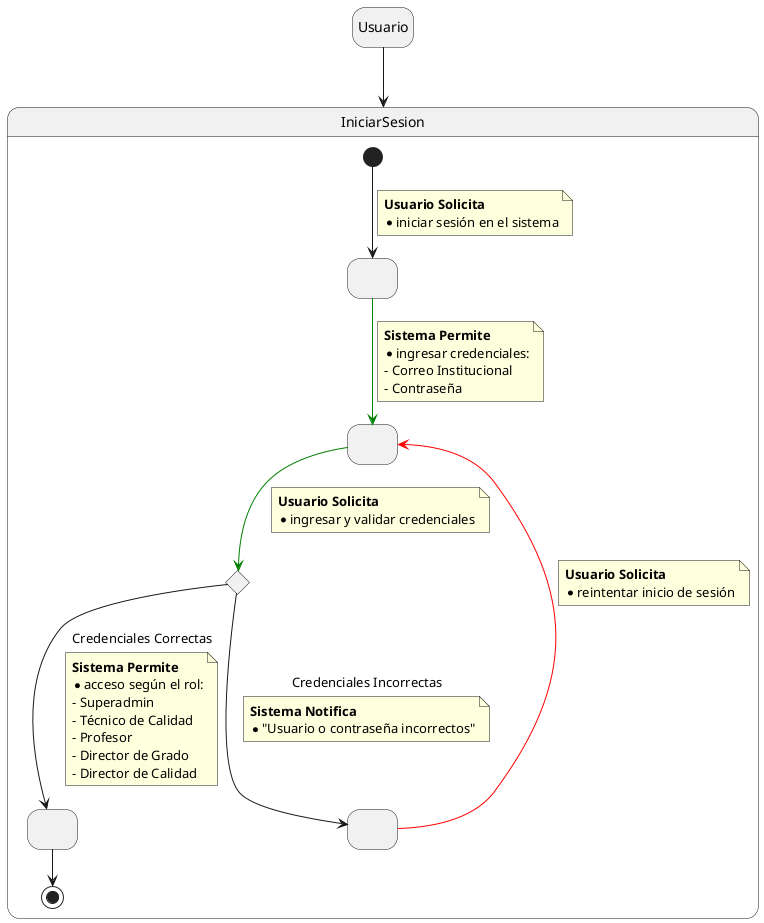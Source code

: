 @startuml
hide empty description

state Usuario
state IniciarSesion {
    state " " as SolicitarInicio
    state " " as MostrarFormulario
    state " " as ValidarCredenciales <<choice>>
    state " " as AccesoConcedido
    state " " as AccesoDenegado

    [*] --> SolicitarInicio
    note on link
        <b>Usuario Solicita</b>
        * iniciar sesión en el sistema
    end note

    SolicitarInicio -[#green]-> MostrarFormulario
    note on link
        <b>Sistema Permite</b>
        * ingresar credenciales: 
        - Correo Institucional
        - Contraseña
    end note

    MostrarFormulario -[#green]-> ValidarCredenciales
    note on link
        <b>Usuario Solicita</b>
        * ingresar y validar credenciales
    end note

    ValidarCredenciales --> AccesoConcedido : Credenciales Correctas
    note on link
        <b>Sistema Permite</b>
        * acceso según el rol:
        - Superadmin
        - Técnico de Calidad
        - Profesor
        - Director de Grado
        - Director de Calidad
    end note

    ValidarCredenciales --> AccesoDenegado : Credenciales Incorrectas
    note on link
        <b>Sistema Notifica</b>
        * "Usuario o contraseña incorrectos"
    end note

    AccesoDenegado -[#red]-> MostrarFormulario
    note on link
        <b>Usuario Solicita</b>
        * reintentar inicio de sesión
    end note

    AccesoConcedido --> [*]
}

Usuario --> IniciarSesion
@enduml
